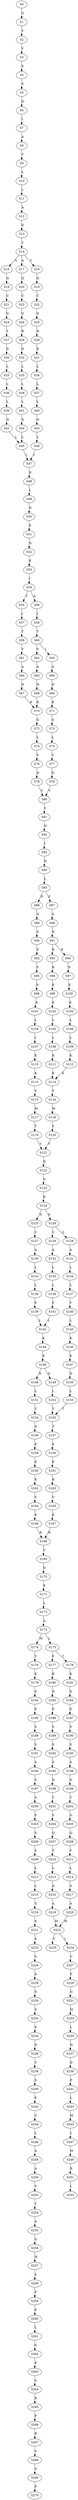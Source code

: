 strict digraph  {
	S0 -> S1 [ label = G ];
	S1 -> S2 [ label = V ];
	S2 -> S3 [ label = V ];
	S3 -> S4 [ label = E ];
	S4 -> S5 [ label = S ];
	S5 -> S6 [ label = D ];
	S6 -> S7 [ label = I ];
	S7 -> S8 [ label = A ];
	S8 -> S9 [ label = V ];
	S9 -> S10 [ label = L ];
	S10 -> S11 [ label = L ];
	S11 -> S12 [ label = A ];
	S12 -> S13 [ label = D ];
	S13 -> S14 [ label = T ];
	S14 -> S15 [ label = S ];
	S14 -> S16 [ label = T ];
	S14 -> S17 [ label = A ];
	S15 -> S18 [ label = Q ];
	S16 -> S19 [ label = Q ];
	S17 -> S20 [ label = Q ];
	S18 -> S21 [ label = C ];
	S19 -> S22 [ label = C ];
	S20 -> S23 [ label = C ];
	S21 -> S24 [ label = G ];
	S22 -> S25 [ label = G ];
	S23 -> S26 [ label = G ];
	S24 -> S27 [ label = Y ];
	S25 -> S28 [ label = H ];
	S26 -> S29 [ label = H ];
	S27 -> S30 [ label = D ];
	S28 -> S31 [ label = E ];
	S29 -> S32 [ label = D ];
	S30 -> S33 [ label = L ];
	S31 -> S34 [ label = L ];
	S32 -> S35 [ label = L ];
	S33 -> S36 [ label = L ];
	S34 -> S37 [ label = L ];
	S35 -> S38 [ label = L ];
	S36 -> S39 [ label = L ];
	S37 -> S40 [ label = L ];
	S38 -> S41 [ label = L ];
	S39 -> S42 [ label = Q ];
	S40 -> S43 [ label = Q ];
	S41 -> S44 [ label = Q ];
	S42 -> S45 [ label = L ];
	S43 -> S46 [ label = L ];
	S44 -> S45 [ label = L ];
	S45 -> S47 [ label = I ];
	S46 -> S47 [ label = I ];
	S47 -> S48 [ label = D ];
	S48 -> S49 [ label = L ];
	S49 -> S50 [ label = N ];
	S50 -> S51 [ label = E ];
	S51 -> S52 [ label = N ];
	S52 -> S53 [ label = E ];
	S53 -> S54 [ label = I ];
	S54 -> S55 [ label = T ];
	S54 -> S56 [ label = A ];
	S55 -> S57 [ label = I ];
	S56 -> S58 [ label = I ];
	S57 -> S59 [ label = T ];
	S58 -> S60 [ label = T ];
	S59 -> S61 [ label = V ];
	S60 -> S62 [ label = V ];
	S60 -> S63 [ label = I ];
	S61 -> S64 [ label = A ];
	S62 -> S65 [ label = A ];
	S63 -> S66 [ label = A ];
	S64 -> S67 [ label = N ];
	S65 -> S68 [ label = N ];
	S66 -> S69 [ label = D ];
	S67 -> S70 [ label = R ];
	S68 -> S70 [ label = R ];
	S69 -> S71 [ label = R ];
	S70 -> S72 [ label = G ];
	S71 -> S73 [ label = G ];
	S72 -> S74 [ label = L ];
	S73 -> S75 [ label = L ];
	S74 -> S76 [ label = V ];
	S75 -> S77 [ label = V ];
	S76 -> S78 [ label = D ];
	S77 -> S79 [ label = D ];
	S78 -> S80 [ label = V ];
	S79 -> S80 [ label = V ];
	S80 -> S81 [ label = C ];
	S81 -> S82 [ label = N ];
	S82 -> S83 [ label = I ];
	S83 -> S84 [ label = N ];
	S84 -> S85 [ label = L ];
	S85 -> S86 [ label = D ];
	S85 -> S87 [ label = E ];
	S86 -> S88 [ label = G ];
	S87 -> S89 [ label = G ];
	S88 -> S90 [ label = S ];
	S89 -> S91 [ label = N ];
	S90 -> S92 [ label = S ];
	S91 -> S93 [ label = K ];
	S91 -> S94 [ label = R ];
	S92 -> S95 [ label = S ];
	S93 -> S96 [ label = K ];
	S94 -> S97 [ label = N ];
	S95 -> S98 [ label = E ];
	S96 -> S99 [ label = E ];
	S97 -> S100 [ label = E ];
	S98 -> S101 [ label = E ];
	S99 -> S102 [ label = E ];
	S100 -> S103 [ label = E ];
	S101 -> S104 [ label = L ];
	S102 -> S105 [ label = L ];
	S103 -> S106 [ label = L ];
	S104 -> S107 [ label = I ];
	S105 -> S108 [ label = L ];
	S106 -> S109 [ label = L ];
	S107 -> S110 [ label = K ];
	S108 -> S111 [ label = K ];
	S109 -> S112 [ label = K ];
	S110 -> S113 [ label = K ];
	S111 -> S114 [ label = K ];
	S112 -> S114 [ label = K ];
	S113 -> S115 [ label = V ];
	S114 -> S116 [ label = V ];
	S115 -> S117 [ label = M ];
	S116 -> S118 [ label = M ];
	S117 -> S119 [ label = Y ];
	S118 -> S120 [ label = Y ];
	S119 -> S121 [ label = Y ];
	S120 -> S121 [ label = Y ];
	S121 -> S122 [ label = D ];
	S122 -> S123 [ label = G ];
	S123 -> S124 [ label = K ];
	S124 -> S125 [ label = D ];
	S124 -> S126 [ label = E ];
	S125 -> S127 [ label = C ];
	S126 -> S128 [ label = S ];
	S126 -> S129 [ label = C ];
	S127 -> S130 [ label = A ];
	S128 -> S131 [ label = A ];
	S129 -> S132 [ label = A ];
	S130 -> S133 [ label = L ];
	S131 -> S134 [ label = L ];
	S132 -> S135 [ label = L ];
	S133 -> S136 [ label = L ];
	S134 -> S137 [ label = L ];
	S135 -> S138 [ label = L ];
	S136 -> S139 [ label = F ];
	S137 -> S140 [ label = Y ];
	S138 -> S141 [ label = F ];
	S139 -> S142 [ label = L ];
	S140 -> S143 [ label = L ];
	S141 -> S142 [ label = L ];
	S142 -> S144 [ label = K ];
	S143 -> S145 [ label = K ];
	S144 -> S146 [ label = E ];
	S145 -> S147 [ label = E ];
	S146 -> S148 [ label = N ];
	S146 -> S149 [ label = D ];
	S147 -> S150 [ label = D ];
	S148 -> S151 [ label = L ];
	S149 -> S152 [ label = L ];
	S150 -> S153 [ label = L ];
	S151 -> S154 [ label = T ];
	S152 -> S155 [ label = T ];
	S153 -> S155 [ label = T ];
	S154 -> S156 [ label = N ];
	S155 -> S157 [ label = T ];
	S156 -> S158 [ label = E ];
	S157 -> S159 [ label = E ];
	S158 -> S160 [ label = E ];
	S159 -> S161 [ label = E ];
	S160 -> S162 [ label = K ];
	S161 -> S163 [ label = K ];
	S162 -> S164 [ label = V ];
	S163 -> S165 [ label = V ];
	S164 -> S166 [ label = E ];
	S165 -> S167 [ label = E ];
	S166 -> S168 [ label = R ];
	S167 -> S168 [ label = R ];
	S168 -> S169 [ label = V ];
	S169 -> S170 [ label = D ];
	S170 -> S171 [ label = K ];
	S171 -> S172 [ label = L ];
	S172 -> S173 [ label = A ];
	S173 -> S174 [ label = M ];
	S173 -> S175 [ label = L ];
	S174 -> S176 [ label = V ];
	S175 -> S177 [ label = F ];
	S175 -> S178 [ label = Y ];
	S176 -> S179 [ label = E ];
	S177 -> S180 [ label = R ];
	S178 -> S181 [ label = K ];
	S179 -> S182 [ label = S ];
	S180 -> S183 [ label = N ];
	S181 -> S184 [ label = D ];
	S182 -> S185 [ label = P ];
	S183 -> S186 [ label = P ];
	S184 -> S187 [ label = P ];
	S185 -> S188 [ label = S ];
	S186 -> S189 [ label = S ];
	S187 -> S190 [ label = S ];
	S188 -> S191 [ label = S ];
	S189 -> S192 [ label = S ];
	S190 -> S193 [ label = S ];
	S191 -> S194 [ label = S ];
	S192 -> S195 [ label = S ];
	S193 -> S196 [ label = A ];
	S194 -> S197 [ label = S ];
	S195 -> S198 [ label = D ];
	S196 -> S199 [ label = D ];
	S197 -> S200 [ label = S ];
	S198 -> S201 [ label = T ];
	S199 -> S202 [ label = T ];
	S200 -> S203 [ label = P ];
	S201 -> S204 [ label = S ];
	S202 -> S205 [ label = G ];
	S203 -> S206 [ label = S ];
	S204 -> S207 [ label = Q ];
	S205 -> S208 [ label = Q ];
	S206 -> S209 [ label = S ];
	S207 -> S210 [ label = Y ];
	S208 -> S211 [ label = Y ];
	S209 -> S212 [ label = L ];
	S210 -> S213 [ label = L ];
	S211 -> S214 [ label = L ];
	S212 -> S215 [ label = L ];
	S213 -> S216 [ label = A ];
	S214 -> S217 [ label = A ];
	S215 -> S218 [ label = S ];
	S216 -> S219 [ label = A ];
	S217 -> S220 [ label = A ];
	S218 -> S221 [ label = S ];
	S219 -> S222 [ label = M ];
	S220 -> S222 [ label = M ];
	S221 -> S223 [ label = S ];
	S222 -> S224 [ label = I ];
	S222 -> S225 [ label = V ];
	S223 -> S226 [ label = S ];
	S224 -> S227 [ label = C ];
	S226 -> S228 [ label = A ];
	S227 -> S229 [ label = F ];
	S228 -> S230 [ label = G ];
	S229 -> S231 [ label = G ];
	S230 -> S232 [ label = S ];
	S231 -> S233 [ label = M ];
	S232 -> S234 [ label = P ];
	S233 -> S235 [ label = L ];
	S234 -> S236 [ label = D ];
	S235 -> S237 [ label = N ];
	S236 -> S238 [ label = T ];
	S237 -> S239 [ label = D ];
	S238 -> S240 [ label = S ];
	S239 -> S241 [ label = P ];
	S240 -> S242 [ label = P ];
	S241 -> S243 [ label = L ];
	S242 -> S244 [ label = C ];
	S243 -> S245 [ label = M ];
	S244 -> S246 [ label = L ];
	S245 -> S247 [ label = L ];
	S246 -> S248 [ label = A ];
	S247 -> S249 [ label = M ];
	S248 -> S250 [ label = A ];
	S249 -> S251 [ label = R ];
	S250 -> S252 [ label = V ];
	S251 -> S253 [ label = L ];
	S252 -> S254 [ label = T ];
	S254 -> S255 [ label = A ];
	S255 -> S256 [ label = G ];
	S256 -> S257 [ label = W ];
	S257 -> S258 [ label = S ];
	S258 -> S259 [ label = P ];
	S259 -> S260 [ label = P ];
	S260 -> S261 [ label = L ];
	S261 -> S262 [ label = G ];
	S262 -> S263 [ label = P ];
	S263 -> S264 [ label = S ];
	S264 -> S265 [ label = R ];
	S265 -> S266 [ label = P ];
	S266 -> S267 [ label = R ];
	S267 -> S268 [ label = S ];
	S268 -> S269 [ label = G ];
	S269 -> S270 [ label = P ];
}
